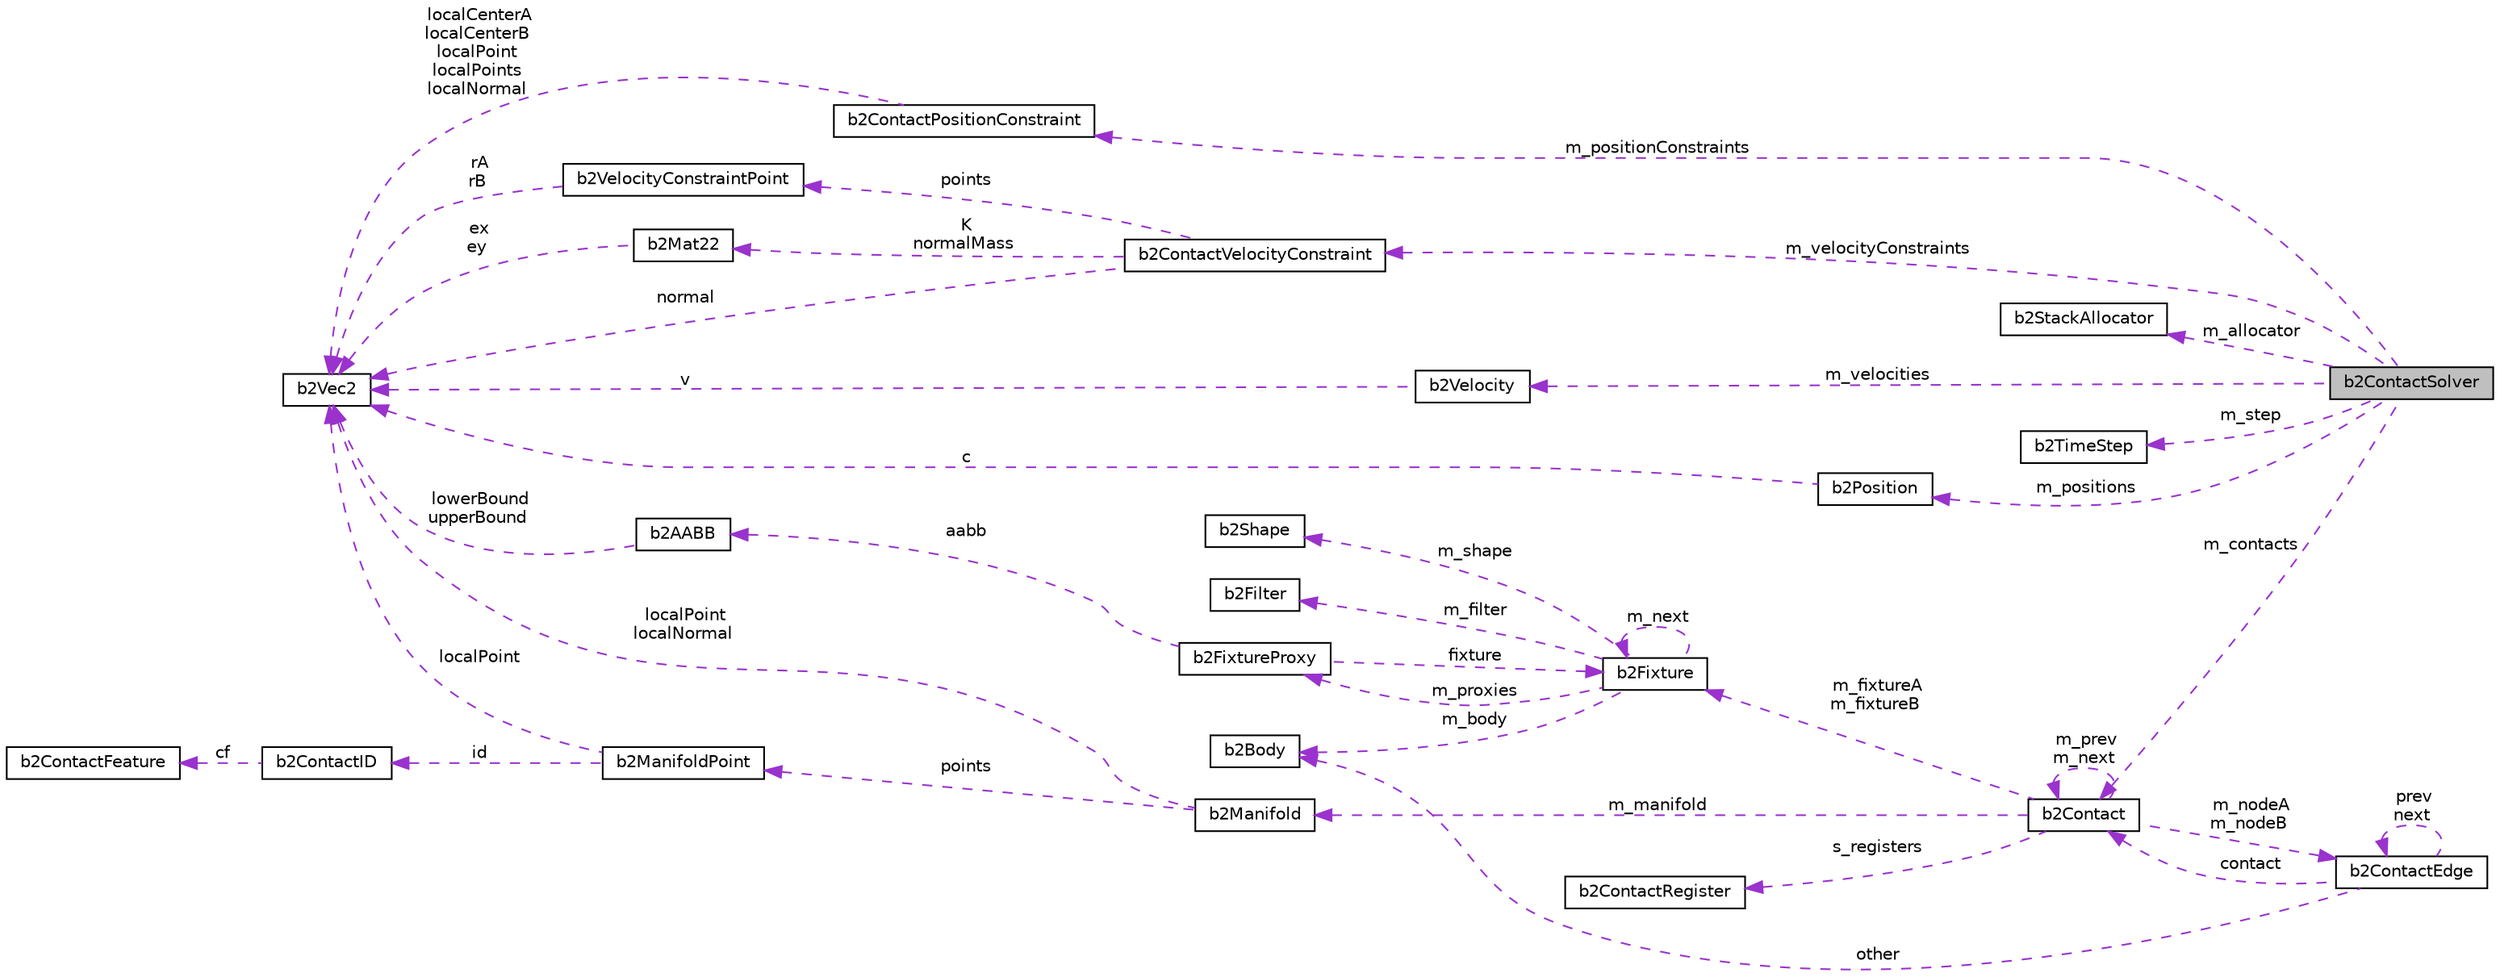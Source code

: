 digraph "b2ContactSolver"
{
  edge [fontname="Helvetica",fontsize="10",labelfontname="Helvetica",labelfontsize="10"];
  node [fontname="Helvetica",fontsize="10",shape=record];
  rankdir="LR";
  Node1 [label="b2ContactSolver",height=0.2,width=0.4,color="black", fillcolor="grey75", style="filled", fontcolor="black"];
  Node2 -> Node1 [dir="back",color="darkorchid3",fontsize="10",style="dashed",label=" m_step" ,fontname="Helvetica"];
  Node2 [label="b2TimeStep",height=0.2,width=0.4,color="black", fillcolor="white", style="filled",URL="$structb2TimeStep.html",tooltip="This is an internal structure. "];
  Node3 -> Node1 [dir="back",color="darkorchid3",fontsize="10",style="dashed",label=" m_positionConstraints" ,fontname="Helvetica"];
  Node3 [label="b2ContactPositionConstraint",height=0.2,width=0.4,color="black", fillcolor="white", style="filled",URL="$structb2ContactPositionConstraint.html"];
  Node4 -> Node3 [dir="back",color="darkorchid3",fontsize="10",style="dashed",label=" localCenterA\nlocalCenterB\nlocalPoint\nlocalPoints\nlocalNormal" ,fontname="Helvetica"];
  Node4 [label="b2Vec2",height=0.2,width=0.4,color="black", fillcolor="white", style="filled",URL="$structb2Vec2.html",tooltip="A 2D column vector. "];
  Node5 -> Node1 [dir="back",color="darkorchid3",fontsize="10",style="dashed",label=" m_velocityConstraints" ,fontname="Helvetica"];
  Node5 [label="b2ContactVelocityConstraint",height=0.2,width=0.4,color="black", fillcolor="white", style="filled",URL="$structb2ContactVelocityConstraint.html"];
  Node4 -> Node5 [dir="back",color="darkorchid3",fontsize="10",style="dashed",label=" normal" ,fontname="Helvetica"];
  Node6 -> Node5 [dir="back",color="darkorchid3",fontsize="10",style="dashed",label=" points" ,fontname="Helvetica"];
  Node6 [label="b2VelocityConstraintPoint",height=0.2,width=0.4,color="black", fillcolor="white", style="filled",URL="$structb2VelocityConstraintPoint.html"];
  Node4 -> Node6 [dir="back",color="darkorchid3",fontsize="10",style="dashed",label=" rA\nrB" ,fontname="Helvetica"];
  Node7 -> Node5 [dir="back",color="darkorchid3",fontsize="10",style="dashed",label=" K\nnormalMass" ,fontname="Helvetica"];
  Node7 [label="b2Mat22",height=0.2,width=0.4,color="black", fillcolor="white", style="filled",URL="$structb2Mat22.html",tooltip="A 2-by-2 matrix. Stored in column-major order. "];
  Node4 -> Node7 [dir="back",color="darkorchid3",fontsize="10",style="dashed",label=" ex\ney" ,fontname="Helvetica"];
  Node8 -> Node1 [dir="back",color="darkorchid3",fontsize="10",style="dashed",label=" m_contacts" ,fontname="Helvetica"];
  Node8 [label="b2Contact",height=0.2,width=0.4,color="black", fillcolor="white", style="filled",URL="$classb2Contact.html"];
  Node9 -> Node8 [dir="back",color="darkorchid3",fontsize="10",style="dashed",label=" s_registers" ,fontname="Helvetica"];
  Node9 [label="b2ContactRegister",height=0.2,width=0.4,color="black", fillcolor="white", style="filled",URL="$structb2ContactRegister.html"];
  Node8 -> Node8 [dir="back",color="darkorchid3",fontsize="10",style="dashed",label=" m_prev\nm_next" ,fontname="Helvetica"];
  Node10 -> Node8 [dir="back",color="darkorchid3",fontsize="10",style="dashed",label=" m_manifold" ,fontname="Helvetica"];
  Node10 [label="b2Manifold",height=0.2,width=0.4,color="black", fillcolor="white", style="filled",URL="$structb2Manifold.html"];
  Node4 -> Node10 [dir="back",color="darkorchid3",fontsize="10",style="dashed",label=" localPoint\nlocalNormal" ,fontname="Helvetica"];
  Node11 -> Node10 [dir="back",color="darkorchid3",fontsize="10",style="dashed",label=" points" ,fontname="Helvetica"];
  Node11 [label="b2ManifoldPoint",height=0.2,width=0.4,color="black", fillcolor="white", style="filled",URL="$structb2ManifoldPoint.html"];
  Node4 -> Node11 [dir="back",color="darkorchid3",fontsize="10",style="dashed",label=" localPoint" ,fontname="Helvetica"];
  Node12 -> Node11 [dir="back",color="darkorchid3",fontsize="10",style="dashed",label=" id" ,fontname="Helvetica"];
  Node12 [label="b2ContactID",height=0.2,width=0.4,color="black", fillcolor="white", style="filled",URL="$unionb2ContactID.html",tooltip="Contact ids to facilitate warm starting. "];
  Node13 -> Node12 [dir="back",color="darkorchid3",fontsize="10",style="dashed",label=" cf" ,fontname="Helvetica"];
  Node13 [label="b2ContactFeature",height=0.2,width=0.4,color="black", fillcolor="white", style="filled",URL="$structb2ContactFeature.html"];
  Node14 -> Node8 [dir="back",color="darkorchid3",fontsize="10",style="dashed",label=" m_fixtureA\nm_fixtureB" ,fontname="Helvetica"];
  Node14 [label="b2Fixture",height=0.2,width=0.4,color="black", fillcolor="white", style="filled",URL="$classb2Fixture.html"];
  Node15 -> Node14 [dir="back",color="darkorchid3",fontsize="10",style="dashed",label=" m_body" ,fontname="Helvetica"];
  Node15 [label="b2Body",height=0.2,width=0.4,color="black", fillcolor="white", style="filled",URL="$classb2Body.html",tooltip="A rigid body. These are created via b2World::CreateBody. "];
  Node16 -> Node14 [dir="back",color="darkorchid3",fontsize="10",style="dashed",label=" m_proxies" ,fontname="Helvetica"];
  Node16 [label="b2FixtureProxy",height=0.2,width=0.4,color="black", fillcolor="white", style="filled",URL="$structb2FixtureProxy.html",tooltip="This proxy is used internally to connect fixtures to the broad-phase. "];
  Node17 -> Node16 [dir="back",color="darkorchid3",fontsize="10",style="dashed",label=" aabb" ,fontname="Helvetica"];
  Node17 [label="b2AABB",height=0.2,width=0.4,color="black", fillcolor="white", style="filled",URL="$structb2AABB.html",tooltip="An axis aligned bounding box. "];
  Node4 -> Node17 [dir="back",color="darkorchid3",fontsize="10",style="dashed",label=" lowerBound\nupperBound" ,fontname="Helvetica"];
  Node14 -> Node16 [dir="back",color="darkorchid3",fontsize="10",style="dashed",label=" fixture" ,fontname="Helvetica"];
  Node18 -> Node14 [dir="back",color="darkorchid3",fontsize="10",style="dashed",label=" m_shape" ,fontname="Helvetica"];
  Node18 [label="b2Shape",height=0.2,width=0.4,color="black", fillcolor="white", style="filled",URL="$classb2Shape.html"];
  Node19 -> Node14 [dir="back",color="darkorchid3",fontsize="10",style="dashed",label=" m_filter" ,fontname="Helvetica"];
  Node19 [label="b2Filter",height=0.2,width=0.4,color="black", fillcolor="white", style="filled",URL="$structb2Filter.html",tooltip="This holds contact filtering data. "];
  Node14 -> Node14 [dir="back",color="darkorchid3",fontsize="10",style="dashed",label=" m_next" ,fontname="Helvetica"];
  Node20 -> Node8 [dir="back",color="darkorchid3",fontsize="10",style="dashed",label=" m_nodeA\nm_nodeB" ,fontname="Helvetica"];
  Node20 [label="b2ContactEdge",height=0.2,width=0.4,color="black", fillcolor="white", style="filled",URL="$structb2ContactEdge.html"];
  Node15 -> Node20 [dir="back",color="darkorchid3",fontsize="10",style="dashed",label=" other" ,fontname="Helvetica"];
  Node8 -> Node20 [dir="back",color="darkorchid3",fontsize="10",style="dashed",label=" contact" ,fontname="Helvetica"];
  Node20 -> Node20 [dir="back",color="darkorchid3",fontsize="10",style="dashed",label=" prev\nnext" ,fontname="Helvetica"];
  Node21 -> Node1 [dir="back",color="darkorchid3",fontsize="10",style="dashed",label=" m_velocities" ,fontname="Helvetica"];
  Node21 [label="b2Velocity",height=0.2,width=0.4,color="black", fillcolor="white", style="filled",URL="$structb2Velocity.html",tooltip="This is an internal structure. "];
  Node4 -> Node21 [dir="back",color="darkorchid3",fontsize="10",style="dashed",label=" v" ,fontname="Helvetica"];
  Node22 -> Node1 [dir="back",color="darkorchid3",fontsize="10",style="dashed",label=" m_positions" ,fontname="Helvetica"];
  Node22 [label="b2Position",height=0.2,width=0.4,color="black", fillcolor="white", style="filled",URL="$structb2Position.html",tooltip="This is an internal structure. "];
  Node4 -> Node22 [dir="back",color="darkorchid3",fontsize="10",style="dashed",label=" c" ,fontname="Helvetica"];
  Node23 -> Node1 [dir="back",color="darkorchid3",fontsize="10",style="dashed",label=" m_allocator" ,fontname="Helvetica"];
  Node23 [label="b2StackAllocator",height=0.2,width=0.4,color="black", fillcolor="white", style="filled",URL="$classb2StackAllocator.html"];
}
